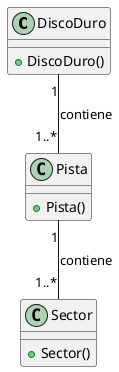 @startuml
class DiscoDuro {
    + DiscoDuro()
}

class Pista {
    + Pista()
}

class Sector {
    + Sector()
}

DiscoDuro "1" -- "1..*" Pista : contiene
Pista "1" -- "1..*" Sector : contiene

@enduml